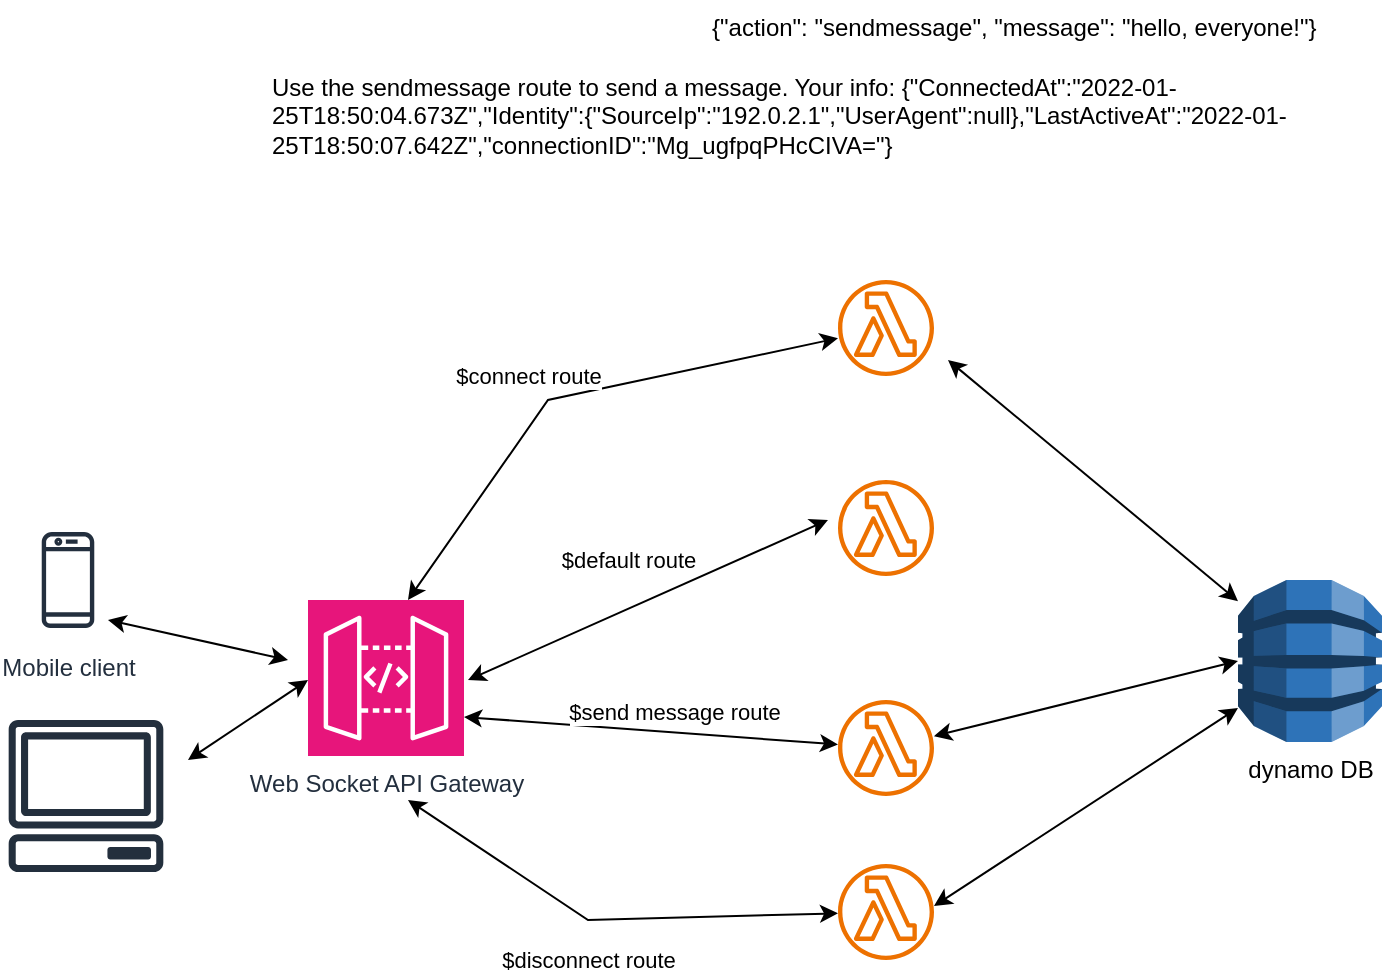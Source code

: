 <mxfile version="24.0.7" type="github" pages="2">
  <diagram name="serverless" id="bz2cJXhlYBcJffawt7Kv">
    <mxGraphModel dx="1050" dy="565" grid="1" gridSize="10" guides="1" tooltips="1" connect="1" arrows="1" fold="1" page="1" pageScale="1" pageWidth="850" pageHeight="1100" math="0" shadow="0">
      <root>
        <mxCell id="0" />
        <mxCell id="1" parent="0" />
        <mxCell id="v-0748TicNtDJmusRZ1o-1" value="Mobile client" style="sketch=0;outlineConnect=0;fontColor=#232F3E;gradientColor=none;strokeColor=#232F3E;fillColor=#ffffff;dashed=0;verticalLabelPosition=bottom;verticalAlign=top;align=center;html=1;fontSize=12;fontStyle=0;aspect=fixed;shape=mxgraph.aws4.resourceIcon;resIcon=mxgraph.aws4.mobile_client;" parent="1" vertex="1">
          <mxGeometry x="10" y="320" width="60" height="60" as="geometry" />
        </mxCell>
        <mxCell id="v-0748TicNtDJmusRZ1o-2" value="" style="sketch=0;outlineConnect=0;fontColor=#232F3E;gradientColor=none;fillColor=#232F3D;strokeColor=none;dashed=0;verticalLabelPosition=bottom;verticalAlign=top;align=center;html=1;fontSize=12;fontStyle=0;aspect=fixed;pointerEvents=1;shape=mxgraph.aws4.client;" parent="1" vertex="1">
          <mxGeometry x="10" y="420" width="78" height="76" as="geometry" />
        </mxCell>
        <mxCell id="v-0748TicNtDJmusRZ1o-3" value="Web Socket API Gateway" style="sketch=0;points=[[0,0,0],[0.25,0,0],[0.5,0,0],[0.75,0,0],[1,0,0],[0,1,0],[0.25,1,0],[0.5,1,0],[0.75,1,0],[1,1,0],[0,0.25,0],[0,0.5,0],[0,0.75,0],[1,0.25,0],[1,0.5,0],[1,0.75,0]];outlineConnect=0;fontColor=#232F3E;fillColor=#E7157B;strokeColor=#ffffff;dashed=0;verticalLabelPosition=bottom;verticalAlign=top;align=center;html=1;fontSize=12;fontStyle=0;aspect=fixed;shape=mxgraph.aws4.resourceIcon;resIcon=mxgraph.aws4.api_gateway;" parent="1" vertex="1">
          <mxGeometry x="160" y="360" width="78" height="78" as="geometry" />
        </mxCell>
        <mxCell id="v-0748TicNtDJmusRZ1o-4" value="" style="sketch=0;outlineConnect=0;fontColor=#232F3E;gradientColor=none;fillColor=#ED7100;strokeColor=none;dashed=0;verticalLabelPosition=bottom;verticalAlign=top;align=center;html=1;fontSize=12;fontStyle=0;aspect=fixed;pointerEvents=1;shape=mxgraph.aws4.lambda_function;" parent="1" vertex="1">
          <mxGeometry x="425" y="200" width="48" height="48" as="geometry" />
        </mxCell>
        <mxCell id="v-0748TicNtDJmusRZ1o-5" value="" style="sketch=0;outlineConnect=0;fontColor=#232F3E;gradientColor=none;fillColor=#ED7100;strokeColor=none;dashed=0;verticalLabelPosition=bottom;verticalAlign=top;align=center;html=1;fontSize=12;fontStyle=0;aspect=fixed;pointerEvents=1;shape=mxgraph.aws4.lambda_function;" parent="1" vertex="1">
          <mxGeometry x="425" y="300" width="48" height="48" as="geometry" />
        </mxCell>
        <mxCell id="v-0748TicNtDJmusRZ1o-6" value="" style="sketch=0;outlineConnect=0;fontColor=#232F3E;gradientColor=none;fillColor=#ED7100;strokeColor=none;dashed=0;verticalLabelPosition=bottom;verticalAlign=top;align=center;html=1;fontSize=12;fontStyle=0;aspect=fixed;pointerEvents=1;shape=mxgraph.aws4.lambda_function;" parent="1" vertex="1">
          <mxGeometry x="425" y="410" width="48" height="48" as="geometry" />
        </mxCell>
        <mxCell id="v-0748TicNtDJmusRZ1o-7" value="" style="sketch=0;outlineConnect=0;fontColor=#232F3E;gradientColor=none;fillColor=#ED7100;strokeColor=none;dashed=0;verticalLabelPosition=bottom;verticalAlign=top;align=center;html=1;fontSize=12;fontStyle=0;aspect=fixed;pointerEvents=1;shape=mxgraph.aws4.lambda_function;" parent="1" vertex="1">
          <mxGeometry x="425" y="492" width="48" height="48" as="geometry" />
        </mxCell>
        <mxCell id="v-0748TicNtDJmusRZ1o-8" value="dynamo DB" style="outlineConnect=0;dashed=0;verticalLabelPosition=bottom;verticalAlign=top;align=center;html=1;shape=mxgraph.aws3.dynamo_db;fillColor=#2E73B8;gradientColor=none;" parent="1" vertex="1">
          <mxGeometry x="625" y="350" width="72" height="81" as="geometry" />
        </mxCell>
        <mxCell id="v-0748TicNtDJmusRZ1o-13" value="" style="endArrow=classic;startArrow=classic;html=1;rounded=0;" parent="1" target="v-0748TicNtDJmusRZ1o-4" edge="1">
          <mxGeometry width="50" height="50" relative="1" as="geometry">
            <mxPoint x="210" y="360" as="sourcePoint" />
            <mxPoint x="260" y="310" as="targetPoint" />
            <Array as="points">
              <mxPoint x="280" y="260" />
            </Array>
          </mxGeometry>
        </mxCell>
        <mxCell id="v-0748TicNtDJmusRZ1o-14" value="$connect route" style="edgeLabel;html=1;align=center;verticalAlign=middle;resizable=0;points=[];" parent="v-0748TicNtDJmusRZ1o-13" vertex="1" connectable="0">
          <mxGeometry x="0.166" relative="1" as="geometry">
            <mxPoint x="-45" y="-5" as="offset" />
          </mxGeometry>
        </mxCell>
        <mxCell id="v-0748TicNtDJmusRZ1o-15" value="" style="endArrow=classic;startArrow=classic;html=1;rounded=0;" parent="1" edge="1">
          <mxGeometry width="50" height="50" relative="1" as="geometry">
            <mxPoint x="240" y="400" as="sourcePoint" />
            <mxPoint x="420" y="320" as="targetPoint" />
          </mxGeometry>
        </mxCell>
        <mxCell id="v-0748TicNtDJmusRZ1o-16" value="$default route" style="edgeLabel;html=1;align=center;verticalAlign=middle;resizable=0;points=[];" parent="v-0748TicNtDJmusRZ1o-15" vertex="1" connectable="0">
          <mxGeometry x="-0.261" y="2" relative="1" as="geometry">
            <mxPoint x="14" y="-29" as="offset" />
          </mxGeometry>
        </mxCell>
        <mxCell id="v-0748TicNtDJmusRZ1o-17" value="" style="endArrow=classic;startArrow=classic;html=1;rounded=0;exitX=1;exitY=0.75;exitDx=0;exitDy=0;exitPerimeter=0;" parent="1" source="v-0748TicNtDJmusRZ1o-3" target="v-0748TicNtDJmusRZ1o-6" edge="1">
          <mxGeometry width="50" height="50" relative="1" as="geometry">
            <mxPoint x="250" y="410" as="sourcePoint" />
            <mxPoint x="430" y="330" as="targetPoint" />
          </mxGeometry>
        </mxCell>
        <mxCell id="v-0748TicNtDJmusRZ1o-18" value="$send message route" style="edgeLabel;html=1;align=center;verticalAlign=middle;resizable=0;points=[];" parent="v-0748TicNtDJmusRZ1o-17" vertex="1" connectable="0">
          <mxGeometry x="-0.261" y="2" relative="1" as="geometry">
            <mxPoint x="35" y="-6" as="offset" />
          </mxGeometry>
        </mxCell>
        <mxCell id="v-0748TicNtDJmusRZ1o-19" value="" style="endArrow=classic;startArrow=classic;html=1;rounded=0;" parent="1" target="v-0748TicNtDJmusRZ1o-7" edge="1">
          <mxGeometry width="50" height="50" relative="1" as="geometry">
            <mxPoint x="210" y="460" as="sourcePoint" />
            <mxPoint x="435" y="442" as="targetPoint" />
            <Array as="points">
              <mxPoint x="300" y="520" />
            </Array>
          </mxGeometry>
        </mxCell>
        <mxCell id="v-0748TicNtDJmusRZ1o-20" value="$disconnect route" style="edgeLabel;html=1;align=center;verticalAlign=middle;resizable=0;points=[];" parent="v-0748TicNtDJmusRZ1o-19" vertex="1" connectable="0">
          <mxGeometry x="-0.261" y="2" relative="1" as="geometry">
            <mxPoint x="17" y="34" as="offset" />
          </mxGeometry>
        </mxCell>
        <mxCell id="v-0748TicNtDJmusRZ1o-21" value="" style="endArrow=classic;startArrow=classic;html=1;rounded=0;" parent="1" edge="1">
          <mxGeometry width="50" height="50" relative="1" as="geometry">
            <mxPoint x="60" y="370" as="sourcePoint" />
            <mxPoint x="150" y="390" as="targetPoint" />
          </mxGeometry>
        </mxCell>
        <mxCell id="v-0748TicNtDJmusRZ1o-22" value="" style="endArrow=classic;startArrow=classic;html=1;rounded=0;" parent="1" edge="1">
          <mxGeometry width="50" height="50" relative="1" as="geometry">
            <mxPoint x="100" y="440" as="sourcePoint" />
            <mxPoint x="160" y="400" as="targetPoint" />
          </mxGeometry>
        </mxCell>
        <mxCell id="Hgnd81LalGCMVuMVIGAU-1" value="" style="endArrow=classic;startArrow=classic;html=1;rounded=0;" parent="1" target="v-0748TicNtDJmusRZ1o-8" edge="1">
          <mxGeometry width="50" height="50" relative="1" as="geometry">
            <mxPoint x="480" y="240" as="sourcePoint" />
            <mxPoint x="520" y="180" as="targetPoint" />
          </mxGeometry>
        </mxCell>
        <mxCell id="Hgnd81LalGCMVuMVIGAU-2" value="" style="endArrow=classic;startArrow=classic;html=1;rounded=0;entryX=0;entryY=0.5;entryDx=0;entryDy=0;entryPerimeter=0;" parent="1" source="v-0748TicNtDJmusRZ1o-6" target="v-0748TicNtDJmusRZ1o-8" edge="1">
          <mxGeometry width="50" height="50" relative="1" as="geometry">
            <mxPoint x="490" y="250" as="sourcePoint" />
            <mxPoint x="635" y="371" as="targetPoint" />
          </mxGeometry>
        </mxCell>
        <mxCell id="Hgnd81LalGCMVuMVIGAU-3" value="" style="endArrow=classic;startArrow=classic;html=1;rounded=0;" parent="1" target="v-0748TicNtDJmusRZ1o-8" edge="1">
          <mxGeometry width="50" height="50" relative="1" as="geometry">
            <mxPoint x="473" y="513" as="sourcePoint" />
            <mxPoint x="635" y="458" as="targetPoint" />
          </mxGeometry>
        </mxCell>
        <mxCell id="_bplAM0HiLYQ9Z9dN7LO-1" value="{&quot;action&quot;: &quot;sendmessage&quot;, &quot;message&quot;: &quot;hello, everyone!&quot;}" style="text;whiteSpace=wrap;" parent="1" vertex="1">
          <mxGeometry x="360" y="60" width="340" height="40" as="geometry" />
        </mxCell>
        <mxCell id="_bplAM0HiLYQ9Z9dN7LO-4" value="Use the sendmessage route to send a message. Your info: {&quot;ConnectedAt&quot;:&quot;2022-01-25T18:50:04.673Z&quot;,&quot;Identity&quot;:{&quot;SourceIp&quot;:&quot;192.0.2.1&quot;,&quot;UserAgent&quot;:null},&quot;LastActiveAt&quot;:&quot;2022-01-25T18:50:07.642Z&quot;,&quot;connectionID&quot;:&quot;Mg_ugfpqPHcCIVA=&quot;}" style="text;whiteSpace=wrap;" parent="1" vertex="1">
          <mxGeometry x="140" y="90" width="560" height="70" as="geometry" />
        </mxCell>
      </root>
    </mxGraphModel>
  </diagram>
  <diagram id="CzxH3AWf9MWAfTofhta9" name="managed-client">
    <mxGraphModel dx="1050" dy="565" grid="1" gridSize="10" guides="1" tooltips="1" connect="1" arrows="1" fold="1" page="1" pageScale="1" pageWidth="850" pageHeight="1100" math="0" shadow="0">
      <root>
        <mxCell id="0" />
        <mxCell id="1" parent="0" />
        <mxCell id="6g2W2QSspoGPn6mh1SmF-1" value="Mobile client" style="sketch=0;outlineConnect=0;fontColor=#232F3E;gradientColor=none;strokeColor=#232F3E;fillColor=#ffffff;dashed=0;verticalLabelPosition=bottom;verticalAlign=top;align=center;html=1;fontSize=12;fontStyle=0;aspect=fixed;shape=mxgraph.aws4.resourceIcon;resIcon=mxgraph.aws4.mobile_client;" parent="1" vertex="1">
          <mxGeometry x="10" y="270" width="60" height="60" as="geometry" />
        </mxCell>
        <mxCell id="6g2W2QSspoGPn6mh1SmF-2" value="" style="sketch=0;outlineConnect=0;fontColor=#232F3E;gradientColor=none;fillColor=#232F3D;strokeColor=none;dashed=0;verticalLabelPosition=bottom;verticalAlign=top;align=center;html=1;fontSize=12;fontStyle=0;aspect=fixed;pointerEvents=1;shape=mxgraph.aws4.client;" parent="1" vertex="1">
          <mxGeometry x="10" y="370" width="78" height="76" as="geometry" />
        </mxCell>
        <mxCell id="6g2W2QSspoGPn6mh1SmF-3" value="" style="endArrow=classic;startArrow=classic;html=1;rounded=0;" parent="1" edge="1">
          <mxGeometry width="50" height="50" relative="1" as="geometry">
            <mxPoint x="60" y="320" as="sourcePoint" />
            <mxPoint x="150" y="340" as="targetPoint" />
          </mxGeometry>
        </mxCell>
        <mxCell id="6g2W2QSspoGPn6mh1SmF-4" value="" style="endArrow=classic;startArrow=classic;html=1;rounded=0;" parent="1" edge="1">
          <mxGeometry width="50" height="50" relative="1" as="geometry">
            <mxPoint x="100" y="390" as="sourcePoint" />
            <mxPoint x="160" y="350" as="targetPoint" />
          </mxGeometry>
        </mxCell>
        <mxCell id="6g2W2QSspoGPn6mh1SmF-5" value="Cognito Identification" style="sketch=0;points=[[0,0,0],[0.25,0,0],[0.5,0,0],[0.75,0,0],[1,0,0],[0,1,0],[0.25,1,0],[0.5,1,0],[0.75,1,0],[1,1,0],[0,0.25,0],[0,0.5,0],[0,0.75,0],[1,0.25,0],[1,0.5,0],[1,0.75,0]];outlineConnect=0;fontColor=#232F3E;fillColor=#DD344C;strokeColor=#ffffff;dashed=0;verticalLabelPosition=bottom;verticalAlign=top;align=center;html=1;fontSize=12;fontStyle=0;aspect=fixed;shape=mxgraph.aws4.resourceIcon;resIcon=mxgraph.aws4.cognito;" parent="1" vertex="1">
          <mxGeometry x="332" y="140" width="78" height="78" as="geometry" />
        </mxCell>
        <mxCell id="6g2W2QSspoGPn6mh1SmF-6" value="Amplify + React Framework" style="sketch=0;points=[[0,0,0],[0.25,0,0],[0.5,0,0],[0.75,0,0],[1,0,0],[0,1,0],[0.25,1,0],[0.5,1,0],[0.75,1,0],[1,1,0],[0,0.25,0],[0,0.5,0],[0,0.75,0],[1,0.25,0],[1,0.5,0],[1,0.75,0]];outlineConnect=0;fontColor=#232F3E;fillColor=#DD344C;strokeColor=#ffffff;dashed=0;verticalLabelPosition=bottom;verticalAlign=top;align=center;html=1;fontSize=12;fontStyle=0;aspect=fixed;shape=mxgraph.aws4.resourceIcon;resIcon=mxgraph.aws4.amplify;" parent="1" vertex="1">
          <mxGeometry x="200" y="301" width="78" height="78" as="geometry" />
        </mxCell>
        <mxCell id="ExZvxduwD3NTuQLcTQ38-1" value="" style="shape=image;html=1;verticalAlign=top;verticalLabelPosition=bottom;labelBackgroundColor=#ffffff;imageAspect=0;aspect=fixed;image=https://cdn1.iconfinder.com/data/icons/ui-essential-17/32/UI_Essential_Outline_1_essential-app-ui-messages-talk-128.png" parent="1" vertex="1">
          <mxGeometry x="160" y="320" width="40" height="40" as="geometry" />
        </mxCell>
        <mxCell id="ExZvxduwD3NTuQLcTQ38-2" value="Amazon S3" style="sketch=0;outlineConnect=0;fontColor=#232F3E;gradientColor=none;strokeColor=#ffffff;fillColor=#232F3E;dashed=0;verticalLabelPosition=middle;verticalAlign=bottom;align=center;html=1;whiteSpace=wrap;fontSize=10;fontStyle=1;spacing=3;shape=mxgraph.aws4.productIcon;prIcon=mxgraph.aws4.s3;" parent="1" vertex="1">
          <mxGeometry x="330" y="430" width="80" height="100" as="geometry" />
        </mxCell>
        <mxCell id="ExZvxduwD3NTuQLcTQ38-3" value="Chime SDK messaging" style="sketch=0;points=[[0,0,0],[0.25,0,0],[0.5,0,0],[0.75,0,0],[1,0,0],[0,1,0],[0.25,1,0],[0.5,1,0],[0.75,1,0],[1,1,0],[0,0.25,0],[0,0.5,0],[0,0.75,0],[1,0.25,0],[1,0.5,0],[1,0.75,0]];outlineConnect=0;fontColor=#232F3E;fillColor=#DD344C;strokeColor=#ffffff;dashed=0;verticalLabelPosition=bottom;verticalAlign=top;align=center;html=1;fontSize=12;fontStyle=0;aspect=fixed;shape=mxgraph.aws4.resourceIcon;resIcon=mxgraph.aws4.chime_sdk;" parent="1" vertex="1">
          <mxGeometry x="580" y="301" width="78" height="78" as="geometry" />
        </mxCell>
        <mxCell id="ExZvxduwD3NTuQLcTQ38-4" value="" style="endArrow=classic;startArrow=classic;html=1;rounded=0;" parent="1" edge="1">
          <mxGeometry width="50" height="50" relative="1" as="geometry">
            <mxPoint x="240" y="290" as="sourcePoint" />
            <mxPoint x="330" y="180" as="targetPoint" />
          </mxGeometry>
        </mxCell>
        <mxCell id="ExZvxduwD3NTuQLcTQ38-5" value="Registration login / Authenticate" style="edgeLabel;html=1;align=center;verticalAlign=middle;resizable=0;points=[];" parent="ExZvxduwD3NTuQLcTQ38-4" vertex="1" connectable="0">
          <mxGeometry x="-0.18" y="-1" relative="1" as="geometry">
            <mxPoint as="offset" />
          </mxGeometry>
        </mxCell>
        <mxCell id="ExZvxduwD3NTuQLcTQ38-8" value="" style="endArrow=classic;startArrow=classic;html=1;rounded=0;" parent="1" edge="1">
          <mxGeometry width="50" height="50" relative="1" as="geometry">
            <mxPoint x="320" y="470" as="sourcePoint" />
            <mxPoint x="240" y="400" as="targetPoint" />
          </mxGeometry>
        </mxCell>
        <mxCell id="ExZvxduwD3NTuQLcTQ38-9" value="store images / files" style="edgeLabel;html=1;align=center;verticalAlign=middle;resizable=0;points=[];" parent="ExZvxduwD3NTuQLcTQ38-8" vertex="1" connectable="0">
          <mxGeometry x="-0.351" relative="1" as="geometry">
            <mxPoint x="-44" y="12" as="offset" />
          </mxGeometry>
        </mxCell>
        <mxCell id="Gu14bvD0OnjftGrYfDw7-2" value="" style="sketch=0;outlineConnect=0;fontColor=#232F3E;gradientColor=none;fillColor=#7AA116;strokeColor=none;dashed=0;verticalLabelPosition=bottom;verticalAlign=top;align=center;html=1;fontSize=12;fontStyle=0;aspect=fixed;pointerEvents=1;shape=mxgraph.aws4.lambda_function;" vertex="1" parent="1">
          <mxGeometry x="560" y="50" width="78" height="78" as="geometry" />
        </mxCell>
        <mxCell id="Gu14bvD0OnjftGrYfDw7-3" value="" style="endArrow=classic;startArrow=classic;html=1;rounded=0;" edge="1" parent="1" source="Gu14bvD0OnjftGrYfDw7-2" target="6g2W2QSspoGPn6mh1SmF-5">
          <mxGeometry width="50" height="50" relative="1" as="geometry">
            <mxPoint x="400" y="300" as="sourcePoint" />
            <mxPoint x="450" y="250" as="targetPoint" />
          </mxGeometry>
        </mxCell>
        <mxCell id="Gu14bvD0OnjftGrYfDw7-4" value="POST authentication-&amp;gt; Triger lambda" style="edgeLabel;html=1;align=center;verticalAlign=middle;resizable=0;points=[];" vertex="1" connectable="0" parent="Gu14bvD0OnjftGrYfDw7-3">
          <mxGeometry x="-0.055" y="-1" relative="1" as="geometry">
            <mxPoint as="offset" />
          </mxGeometry>
        </mxCell>
        <mxCell id="Gu14bvD0OnjftGrYfDw7-5" value="" style="endArrow=classic;startArrow=classic;html=1;rounded=0;entryX=0.5;entryY=0;entryDx=0;entryDy=0;entryPerimeter=0;" edge="1" parent="1" source="Gu14bvD0OnjftGrYfDw7-2" target="ExZvxduwD3NTuQLcTQ38-3">
          <mxGeometry width="50" height="50" relative="1" as="geometry">
            <mxPoint x="440" y="340" as="sourcePoint" />
            <mxPoint x="490" y="290" as="targetPoint" />
          </mxGeometry>
        </mxCell>
        <mxCell id="Gu14bvD0OnjftGrYfDw7-6" value="Create Chime User" style="edgeLabel;html=1;align=center;verticalAlign=middle;resizable=0;points=[];" vertex="1" connectable="0" parent="Gu14bvD0OnjftGrYfDw7-5">
          <mxGeometry x="-0.231" y="-1" relative="1" as="geometry">
            <mxPoint x="2" y="15" as="offset" />
          </mxGeometry>
        </mxCell>
        <mxCell id="Gu14bvD0OnjftGrYfDw7-7" value="" style="endArrow=classic;startArrow=classic;html=1;rounded=0;entryX=0;entryY=0.5;entryDx=0;entryDy=0;entryPerimeter=0;" edge="1" parent="1" target="ExZvxduwD3NTuQLcTQ38-3">
          <mxGeometry width="50" height="50" relative="1" as="geometry">
            <mxPoint x="280" y="340" as="sourcePoint" />
            <mxPoint x="330" y="290" as="targetPoint" />
          </mxGeometry>
        </mxCell>
        <mxCell id="Gu14bvD0OnjftGrYfDw7-8" value="Send / Receives messages" style="edgeLabel;html=1;align=center;verticalAlign=middle;resizable=0;points=[];" vertex="1" connectable="0" parent="Gu14bvD0OnjftGrYfDw7-7">
          <mxGeometry x="-0.135" relative="1" as="geometry">
            <mxPoint y="10" as="offset" />
          </mxGeometry>
        </mxCell>
      </root>
    </mxGraphModel>
  </diagram>
</mxfile>
